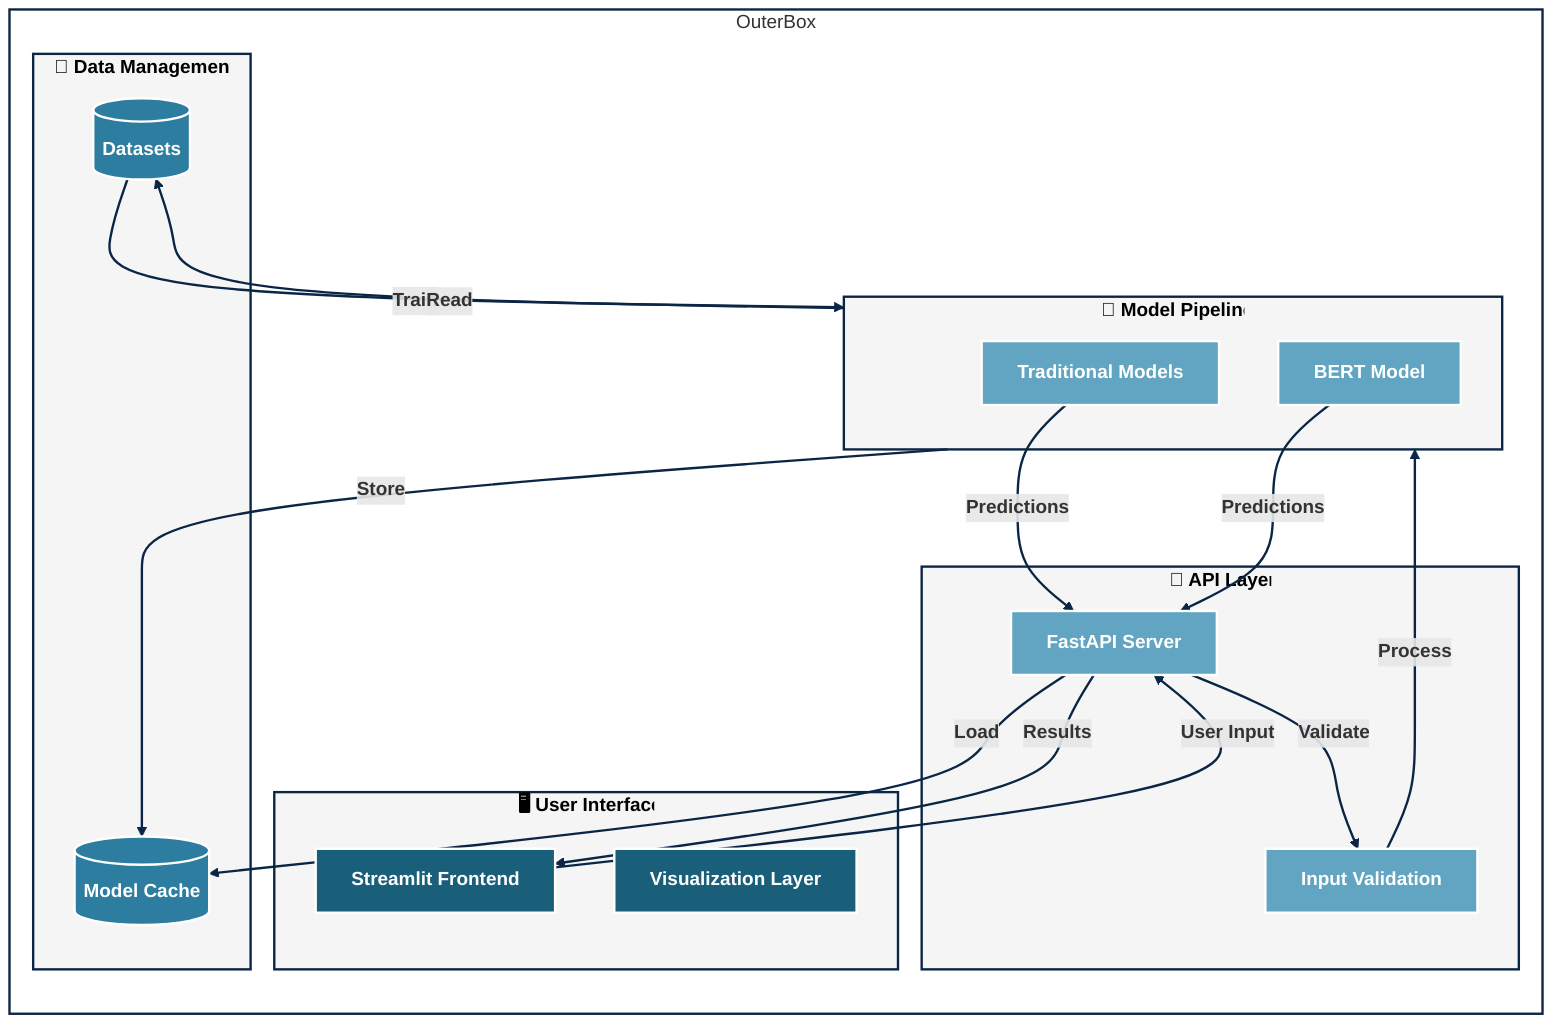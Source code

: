 graph TD
    %% Color Palette with High Contrast and Accessibility
    classDef interface fill:#1A5F7A,stroke:#FFFFFF,stroke-width:2px,color:#FFFFFF,font-weight:bold
    classDef storage fill:#2C7DA0,stroke:#FFFFFF,stroke-width:2px,color:#FFFFFF,font-weight:bold
    classDef process fill:#61A5C2,stroke:#FFFFFF,stroke-width:2px,color:#FFFFFF,font-weight:bold
    classDef title fill:none,stroke:none,color:#000000,font-weight:bold,font-size:16px
    classDef outerBox fill:#FFFFFF,stroke:#0B2545,stroke-width:2px

    %% Outer Box
    subgraph OuterBox
        direction TB

        %% User Interface
        subgraph Frontend["🖥️ User Interface"]
            UI[Streamlit Frontend]:::interface
            VIZ[Visualization Layer]:::interface
        end
        class Frontend title

        %% API Layer
        subgraph API["🔌 API Layer"]
            FAPI[FastAPI Server]:::process
            VAL[Input Validation]:::process
        end
        class API title

        %% Model Layer
        subgraph Models["🧠 Model Pipeline"]
            direction LR
            TRAD[Traditional Models]:::process
            BERT[BERT Model]:::process
        end
        class Models title

        %% Data Layer
        subgraph Data["💾 Data Management"]
            DB[(Datasets)]:::storage
            CACHE[(Model Cache)]:::storage
        end
        class Data title

        %% Main Flow
        UI --> |<b>User Input</b>| FAPI
        FAPI --> |<b>Validate</b>| VAL
        VAL --> |<b>Process</b>| Models
        
        %% Model Processing
        TRAD --> |<b>Predictions</b>| FAPI
        BERT --> |<b>Predictions</b>| FAPI
        DB --> |<b>Train</b>| Models
        Models --> |<b>Store</b>| CACHE
        
        %% Output Flow
        FAPI --> |<b>Results</b>| UI
        Models --> |<b>Read</b>| DB
        FAPI --> |<b>Load</b>| CACHE
    end
    class OuterBox outerBox

    %% Styling Links and Subgraphs
    linkStyle default stroke:#0B2545,stroke-width:2px
    style Frontend fill:#f5f5f5,stroke:#0B2545,stroke-width:2px,color:#000000,font-weight:bold
    style API fill:#f5f5f5,stroke:#0B2545,stroke-width:2px,color:#000000,font-weight:bold
    style Models fill:#f5f5f5,stroke:#0B2545,stroke-width:2px,color:#000000,font-weight:bold
    style Data fill:#f5f5f5,stroke:#0B2545,stroke-width:2px,color:#000000,font-weight:bold